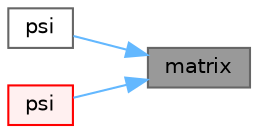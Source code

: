digraph "matrix"
{
 // LATEX_PDF_SIZE
  bgcolor="transparent";
  edge [fontname=Helvetica,fontsize=10,labelfontname=Helvetica,labelfontsize=10];
  node [fontname=Helvetica,fontsize=10,shape=box,height=0.2,width=0.4];
  rankdir="RL";
  Node1 [id="Node000001",label="matrix",height=0.2,width=0.4,color="gray40", fillcolor="grey60", style="filled", fontcolor="black",tooltip=" "];
  Node1 -> Node2 [id="edge1_Node000001_Node000002",dir="back",color="steelblue1",style="solid",tooltip=" "];
  Node2 [id="Node000002",label="psi",height=0.2,width=0.4,color="grey40", fillcolor="white", style="filled",URL="$classFoam_1_1fvMatrix.html#a53066be1169341f01d5e10dbe8e84b72",tooltip=" "];
  Node1 -> Node3 [id="edge2_Node000001_Node000003",dir="back",color="steelblue1",style="solid",tooltip=" "];
  Node3 [id="Node000003",label="psi",height=0.2,width=0.4,color="red", fillcolor="#FFF0F0", style="filled",URL="$classFoam_1_1fvMatrix.html#ad98526c158990e133e52de309c84f90a",tooltip=" "];
}
